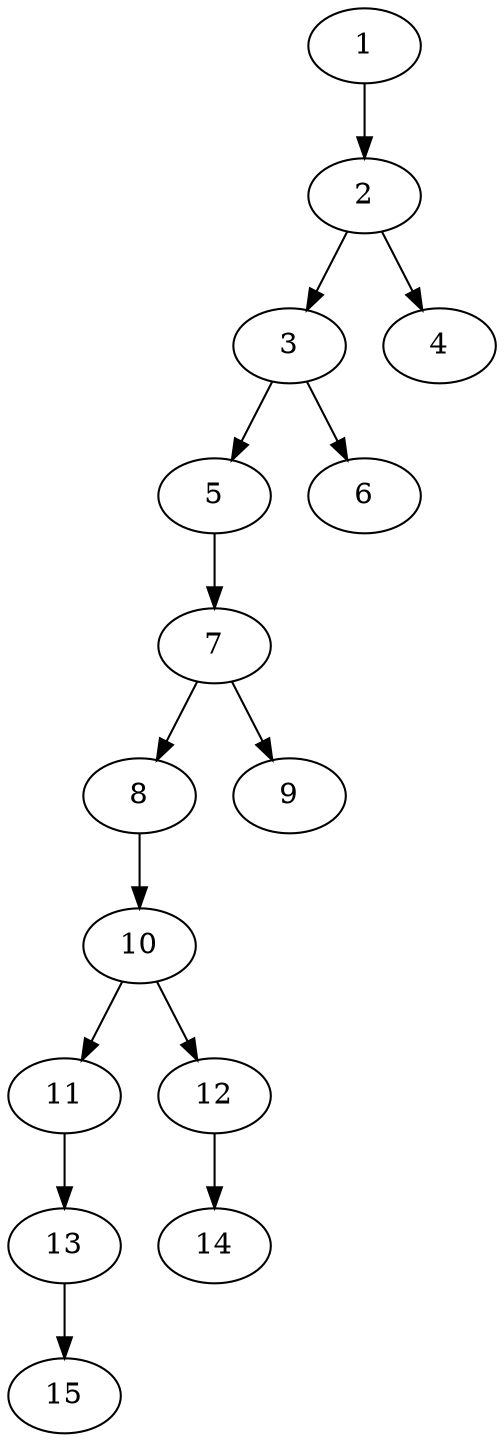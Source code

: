 // DAG automatically generated by daggen at Thu Oct  3 13:59:27 2019
// ./daggen --dot -n 15 --ccr 0.5 --fat 0.3 --regular 0.5 --density 0.5 --mindata 5242880 --maxdata 52428800 
digraph G {
  1 [size="24152064", alpha="0.06", expect_size="12076032"] 
  1 -> 2 [size ="12076032"]
  2 [size="12584960", alpha="0.09", expect_size="6292480"] 
  2 -> 3 [size ="6292480"]
  2 -> 4 [size ="6292480"]
  3 [size="86679552", alpha="0.09", expect_size="43339776"] 
  3 -> 5 [size ="43339776"]
  3 -> 6 [size ="43339776"]
  4 [size="34285568", alpha="0.13", expect_size="17142784"] 
  5 [size="87998464", alpha="0.07", expect_size="43999232"] 
  5 -> 7 [size ="43999232"]
  6 [size="64774144", alpha="0.15", expect_size="32387072"] 
  7 [size="14884864", alpha="0.10", expect_size="7442432"] 
  7 -> 8 [size ="7442432"]
  7 -> 9 [size ="7442432"]
  8 [size="38559744", alpha="0.06", expect_size="19279872"] 
  8 -> 10 [size ="19279872"]
  9 [size="15974400", alpha="0.01", expect_size="7987200"] 
  10 [size="45846528", alpha="0.19", expect_size="22923264"] 
  10 -> 11 [size ="22923264"]
  10 -> 12 [size ="22923264"]
  11 [size="64790528", alpha="0.18", expect_size="32395264"] 
  11 -> 13 [size ="32395264"]
  12 [size="92463104", alpha="0.15", expect_size="46231552"] 
  12 -> 14 [size ="46231552"]
  13 [size="39213056", alpha="0.06", expect_size="19606528"] 
  13 -> 15 [size ="19606528"]
  14 [size="81332224", alpha="0.02", expect_size="40666112"] 
  15 [size="49446912", alpha="0.16", expect_size="24723456"] 
}
